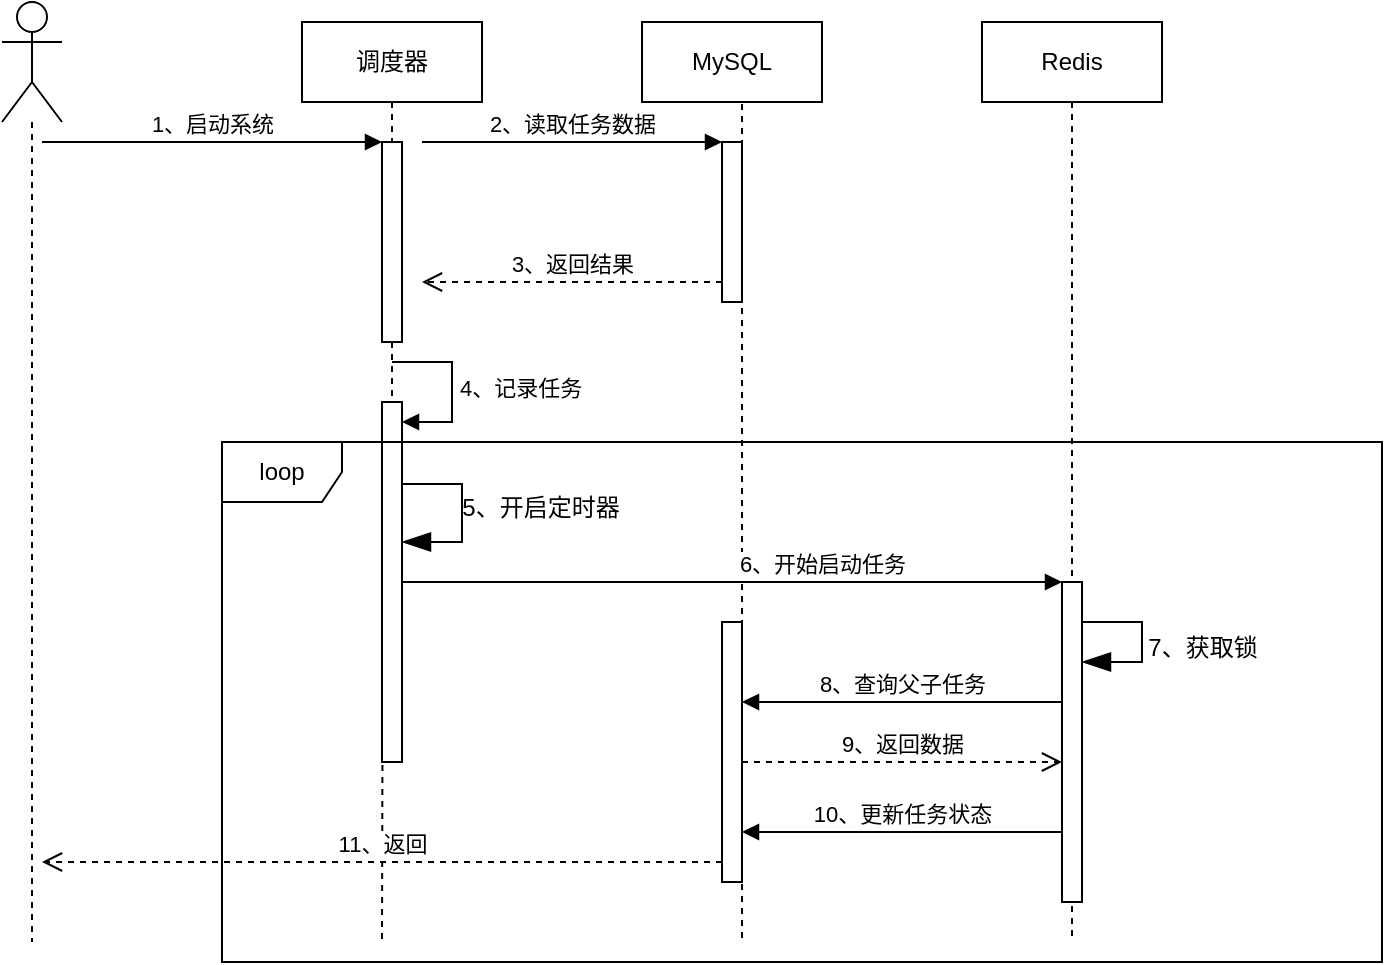 <mxfile version="22.0.5" type="github">
  <diagram name="第 1 页" id="FbTjKED93hG7GuQT6457">
    <mxGraphModel dx="1272" dy="672" grid="1" gridSize="10" guides="1" tooltips="1" connect="1" arrows="1" fold="1" page="1" pageScale="1" pageWidth="827" pageHeight="1169" math="0" shadow="0">
      <root>
        <mxCell id="0" />
        <mxCell id="1" parent="0" />
        <mxCell id="Cw4ZLnLLsE0A95PP1URh-4" style="edgeStyle=orthogonalEdgeStyle;rounded=0;orthogonalLoop=1;jettySize=auto;html=1;dashed=1;endArrow=none;endFill=0;" parent="1" source="Cw4ZLnLLsE0A95PP1URh-1" edge="1">
          <mxGeometry relative="1" as="geometry">
            <mxPoint x="85" y="570" as="targetPoint" />
          </mxGeometry>
        </mxCell>
        <mxCell id="Cw4ZLnLLsE0A95PP1URh-1" value="" style="shape=umlActor;verticalLabelPosition=bottom;verticalAlign=top;html=1;outlineConnect=0;" parent="1" vertex="1">
          <mxGeometry x="70" y="100" width="30" height="60" as="geometry" />
        </mxCell>
        <mxCell id="Cw4ZLnLLsE0A95PP1URh-9" style="edgeStyle=orthogonalEdgeStyle;rounded=0;orthogonalLoop=1;jettySize=auto;html=1;dashed=1;endArrow=none;endFill=0;" parent="1" source="Cw4ZLnLLsE0A95PP1URh-5" edge="1">
          <mxGeometry relative="1" as="geometry">
            <mxPoint x="260" y="570" as="targetPoint" />
          </mxGeometry>
        </mxCell>
        <mxCell id="Cw4ZLnLLsE0A95PP1URh-5" value="调度器" style="rounded=0;whiteSpace=wrap;html=1;" parent="1" vertex="1">
          <mxGeometry x="220" y="110" width="90" height="40" as="geometry" />
        </mxCell>
        <mxCell id="Cw4ZLnLLsE0A95PP1URh-10" style="edgeStyle=orthogonalEdgeStyle;rounded=0;orthogonalLoop=1;jettySize=auto;html=1;dashed=1;endArrow=none;endFill=0;exitX=0.5;exitY=1;exitDx=0;exitDy=0;" parent="1" source="Cw4ZLnLLsE0A95PP1URh-6" edge="1">
          <mxGeometry relative="1" as="geometry">
            <mxPoint x="440" y="570" as="targetPoint" />
            <Array as="points">
              <mxPoint x="440" y="150" />
            </Array>
          </mxGeometry>
        </mxCell>
        <mxCell id="Cw4ZLnLLsE0A95PP1URh-6" value="MySQL" style="rounded=0;whiteSpace=wrap;html=1;" parent="1" vertex="1">
          <mxGeometry x="390" y="110" width="90" height="40" as="geometry" />
        </mxCell>
        <mxCell id="Cw4ZLnLLsE0A95PP1URh-11" style="edgeStyle=orthogonalEdgeStyle;rounded=0;orthogonalLoop=1;jettySize=auto;html=1;endArrow=none;endFill=0;dashed=1;" parent="1" source="Cw4ZLnLLsE0A95PP1URh-7" edge="1">
          <mxGeometry relative="1" as="geometry">
            <mxPoint x="605" y="570" as="targetPoint" />
          </mxGeometry>
        </mxCell>
        <mxCell id="Cw4ZLnLLsE0A95PP1URh-7" value="Redis" style="rounded=0;whiteSpace=wrap;html=1;" parent="1" vertex="1">
          <mxGeometry x="560" y="110" width="90" height="40" as="geometry" />
        </mxCell>
        <mxCell id="Cw4ZLnLLsE0A95PP1URh-26" value="" style="html=1;points=[];perimeter=orthogonalPerimeter;outlineConnect=0;targetShapes=umlLifeline;portConstraint=eastwest;newEdgeStyle={&quot;edgeStyle&quot;:&quot;elbowEdgeStyle&quot;,&quot;elbow&quot;:&quot;vertical&quot;,&quot;curved&quot;:0,&quot;rounded&quot;:0};" parent="1" vertex="1">
          <mxGeometry x="260" y="170" width="10" height="100" as="geometry" />
        </mxCell>
        <mxCell id="Cw4ZLnLLsE0A95PP1URh-27" value="1、启动系统" style="html=1;verticalAlign=bottom;startArrow=none;endArrow=block;startSize=8;edgeStyle=elbowEdgeStyle;elbow=vertical;curved=0;rounded=0;startFill=0;" parent="1" target="Cw4ZLnLLsE0A95PP1URh-26" edge="1">
          <mxGeometry relative="1" as="geometry">
            <mxPoint x="90" y="170" as="sourcePoint" />
          </mxGeometry>
        </mxCell>
        <mxCell id="Cw4ZLnLLsE0A95PP1URh-29" value="2、读取任务数据" style="html=1;verticalAlign=bottom;endArrow=block;edgeStyle=elbowEdgeStyle;elbow=vertical;curved=0;rounded=0;" parent="1" target="Cw4ZLnLLsE0A95PP1URh-28" edge="1">
          <mxGeometry x="0.001" relative="1" as="geometry">
            <mxPoint x="280" y="170" as="sourcePoint" />
            <mxPoint as="offset" />
          </mxGeometry>
        </mxCell>
        <mxCell id="Cw4ZLnLLsE0A95PP1URh-30" value="3、返回结果" style="html=1;verticalAlign=bottom;endArrow=open;dashed=1;endSize=8;edgeStyle=elbowEdgeStyle;elbow=vertical;curved=0;rounded=0;" parent="1" source="Cw4ZLnLLsE0A95PP1URh-28" edge="1">
          <mxGeometry relative="1" as="geometry">
            <mxPoint x="280" y="240" as="targetPoint" />
          </mxGeometry>
        </mxCell>
        <mxCell id="Cw4ZLnLLsE0A95PP1URh-33" value="" style="html=1;points=[];perimeter=orthogonalPerimeter;outlineConnect=0;targetShapes=umlLifeline;portConstraint=eastwest;newEdgeStyle={&quot;edgeStyle&quot;:&quot;elbowEdgeStyle&quot;,&quot;elbow&quot;:&quot;vertical&quot;,&quot;curved&quot;:0,&quot;rounded&quot;:0};" parent="1" vertex="1">
          <mxGeometry x="260" y="300" width="10" height="180" as="geometry" />
        </mxCell>
        <mxCell id="Cw4ZLnLLsE0A95PP1URh-34" value="4、记录任务" style="html=1;align=left;spacingLeft=2;endArrow=block;rounded=0;edgeStyle=orthogonalEdgeStyle;curved=0;rounded=0;" parent="1" target="Cw4ZLnLLsE0A95PP1URh-33" edge="1">
          <mxGeometry x="0.004" relative="1" as="geometry">
            <mxPoint x="265" y="280" as="sourcePoint" />
            <Array as="points">
              <mxPoint x="295" y="310" />
            </Array>
            <mxPoint as="offset" />
          </mxGeometry>
        </mxCell>
        <mxCell id="Cw4ZLnLLsE0A95PP1URh-43" value="" style="endArrow=blockThin;endFill=1;endSize=12;html=1;rounded=0;edgeStyle=orthogonalEdgeStyle;" parent="1" target="Cw4ZLnLLsE0A95PP1URh-33" edge="1">
          <mxGeometry width="160" relative="1" as="geometry">
            <mxPoint x="270" y="340" as="sourcePoint" />
            <mxPoint x="430" y="350" as="targetPoint" />
            <Array as="points">
              <mxPoint x="270" y="341" />
              <mxPoint x="300" y="341" />
              <mxPoint x="300" y="370" />
            </Array>
          </mxGeometry>
        </mxCell>
        <mxCell id="Cw4ZLnLLsE0A95PP1URh-44" value="5、开启定时器" style="text;html=1;align=center;verticalAlign=middle;resizable=0;points=[];autosize=1;strokeColor=none;fillColor=none;" parent="1" vertex="1">
          <mxGeometry x="289" y="338" width="100" height="30" as="geometry" />
        </mxCell>
        <mxCell id="Cw4ZLnLLsE0A95PP1URh-46" value="" style="html=1;points=[];perimeter=orthogonalPerimeter;outlineConnect=0;targetShapes=umlLifeline;portConstraint=eastwest;newEdgeStyle={&quot;edgeStyle&quot;:&quot;elbowEdgeStyle&quot;,&quot;elbow&quot;:&quot;vertical&quot;,&quot;curved&quot;:0,&quot;rounded&quot;:0};" parent="1" vertex="1">
          <mxGeometry x="600" y="390" width="10" height="160" as="geometry" />
        </mxCell>
        <mxCell id="Cw4ZLnLLsE0A95PP1URh-47" value="6、开始启动任务" style="html=1;verticalAlign=bottom;endArrow=block;edgeStyle=elbowEdgeStyle;elbow=vertical;curved=0;rounded=0;" parent="1" target="Cw4ZLnLLsE0A95PP1URh-46" edge="1">
          <mxGeometry x="0.593" relative="1" as="geometry">
            <mxPoint x="530" y="390" as="sourcePoint" />
            <Array as="points">
              <mxPoint x="270" y="390" />
            </Array>
            <mxPoint as="offset" />
          </mxGeometry>
        </mxCell>
        <mxCell id="Cw4ZLnLLsE0A95PP1URh-48" value="11、返回" style="html=1;verticalAlign=bottom;endArrow=open;dashed=1;endSize=8;edgeStyle=elbowEdgeStyle;elbow=vertical;curved=0;rounded=0;" parent="1" edge="1" source="Cw4ZLnLLsE0A95PP1URh-60">
          <mxGeometry x="-0.001" relative="1" as="geometry">
            <mxPoint x="90" y="530" as="targetPoint" />
            <mxPoint x="600" y="530" as="sourcePoint" />
            <Array as="points">
              <mxPoint x="430" y="530" />
            </Array>
            <mxPoint as="offset" />
          </mxGeometry>
        </mxCell>
        <mxCell id="Cw4ZLnLLsE0A95PP1URh-50" value="" style="endArrow=blockThin;endFill=1;endSize=12;html=1;rounded=0;edgeStyle=orthogonalEdgeStyle;" parent="1" target="Cw4ZLnLLsE0A95PP1URh-46" edge="1">
          <mxGeometry width="160" relative="1" as="geometry">
            <mxPoint x="610" y="410" as="sourcePoint" />
            <mxPoint x="660" y="450" as="targetPoint" />
            <Array as="points">
              <mxPoint x="640" y="410" />
              <mxPoint x="640" y="430" />
            </Array>
          </mxGeometry>
        </mxCell>
        <mxCell id="Cw4ZLnLLsE0A95PP1URh-51" value="7、获取锁" style="text;html=1;align=center;verticalAlign=middle;resizable=0;points=[];autosize=1;strokeColor=none;fillColor=none;" parent="1" vertex="1">
          <mxGeometry x="630" y="408" width="80" height="30" as="geometry" />
        </mxCell>
        <mxCell id="Cw4ZLnLLsE0A95PP1URh-60" value="" style="html=1;points=[];perimeter=orthogonalPerimeter;outlineConnect=0;targetShapes=umlLifeline;portConstraint=eastwest;newEdgeStyle={&quot;edgeStyle&quot;:&quot;elbowEdgeStyle&quot;,&quot;elbow&quot;:&quot;vertical&quot;,&quot;curved&quot;:0,&quot;rounded&quot;:0};" parent="1" vertex="1">
          <mxGeometry x="430" y="410" width="10" height="130" as="geometry" />
        </mxCell>
        <mxCell id="Cw4ZLnLLsE0A95PP1URh-61" value="8、查询父子任务" style="html=1;verticalAlign=bottom;endArrow=block;edgeStyle=elbowEdgeStyle;elbow=vertical;curved=0;rounded=0;" parent="1" source="Cw4ZLnLLsE0A95PP1URh-46" edge="1">
          <mxGeometry relative="1" as="geometry">
            <mxPoint x="360" y="410" as="sourcePoint" />
            <mxPoint as="offset" />
            <mxPoint x="440" y="450" as="targetPoint" />
          </mxGeometry>
        </mxCell>
        <mxCell id="Cw4ZLnLLsE0A95PP1URh-62" value="9、返回数据" style="html=1;verticalAlign=bottom;endArrow=open;dashed=1;endSize=8;edgeStyle=elbowEdgeStyle;elbow=vertical;curved=0;rounded=0;" parent="1" target="Cw4ZLnLLsE0A95PP1URh-46" edge="1">
          <mxGeometry relative="1" as="geometry">
            <mxPoint x="590" y="490" as="targetPoint" />
            <Array as="points">
              <mxPoint x="570" y="480" />
            </Array>
            <mxPoint x="440" y="480" as="sourcePoint" />
          </mxGeometry>
        </mxCell>
        <mxCell id="Cw4ZLnLLsE0A95PP1URh-63" value="loop" style="shape=umlFrame;whiteSpace=wrap;html=1;pointerEvents=0;" parent="1" vertex="1">
          <mxGeometry x="180" y="320" width="580" height="260" as="geometry" />
        </mxCell>
        <mxCell id="ApzbkS4LxO-EEUuHvPOs-1" value="10、更新任务状态" style="html=1;verticalAlign=bottom;endArrow=block;edgeStyle=elbowEdgeStyle;elbow=vertical;curved=0;rounded=0;" edge="1" parent="1" source="Cw4ZLnLLsE0A95PP1URh-46">
          <mxGeometry relative="1" as="geometry">
            <mxPoint x="590" y="514.75" as="sourcePoint" />
            <mxPoint as="offset" />
            <mxPoint x="440" y="514.75" as="targetPoint" />
          </mxGeometry>
        </mxCell>
        <mxCell id="Cw4ZLnLLsE0A95PP1URh-28" value="" style="html=1;points=[];perimeter=orthogonalPerimeter;outlineConnect=0;targetShapes=umlLifeline;portConstraint=eastwest;newEdgeStyle={&quot;edgeStyle&quot;:&quot;elbowEdgeStyle&quot;,&quot;elbow&quot;:&quot;vertical&quot;,&quot;curved&quot;:0,&quot;rounded&quot;:0};" parent="1" vertex="1">
          <mxGeometry x="430" y="170" width="10" height="80" as="geometry" />
        </mxCell>
      </root>
    </mxGraphModel>
  </diagram>
</mxfile>
